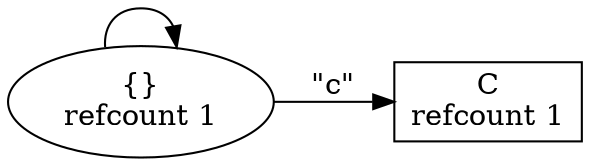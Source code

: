 digraph cycle {
    rankdir = LR
	d [label = "{}\nrefcount 1"]
    "C\nrefcount 1" [shape = rect]
	d -> "C\nrefcount 1" [label = "\"c\""]
	d -> d
}
